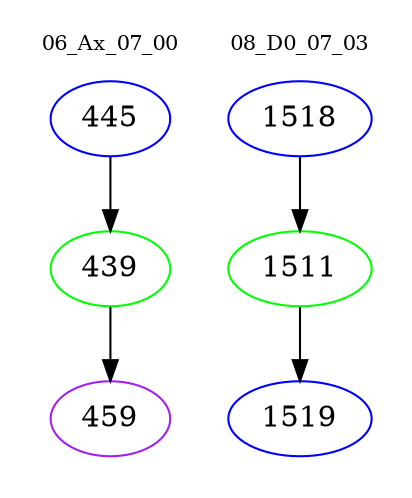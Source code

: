 digraph{
subgraph cluster_0 {
color = white
label = "06_Ax_07_00";
fontsize=10;
T0_445 [label="445", color="blue"]
T0_445 -> T0_439 [color="black"]
T0_439 [label="439", color="green"]
T0_439 -> T0_459 [color="black"]
T0_459 [label="459", color="purple"]
}
subgraph cluster_1 {
color = white
label = "08_D0_07_03";
fontsize=10;
T1_1518 [label="1518", color="blue"]
T1_1518 -> T1_1511 [color="black"]
T1_1511 [label="1511", color="green"]
T1_1511 -> T1_1519 [color="black"]
T1_1519 [label="1519", color="blue"]
}
}
